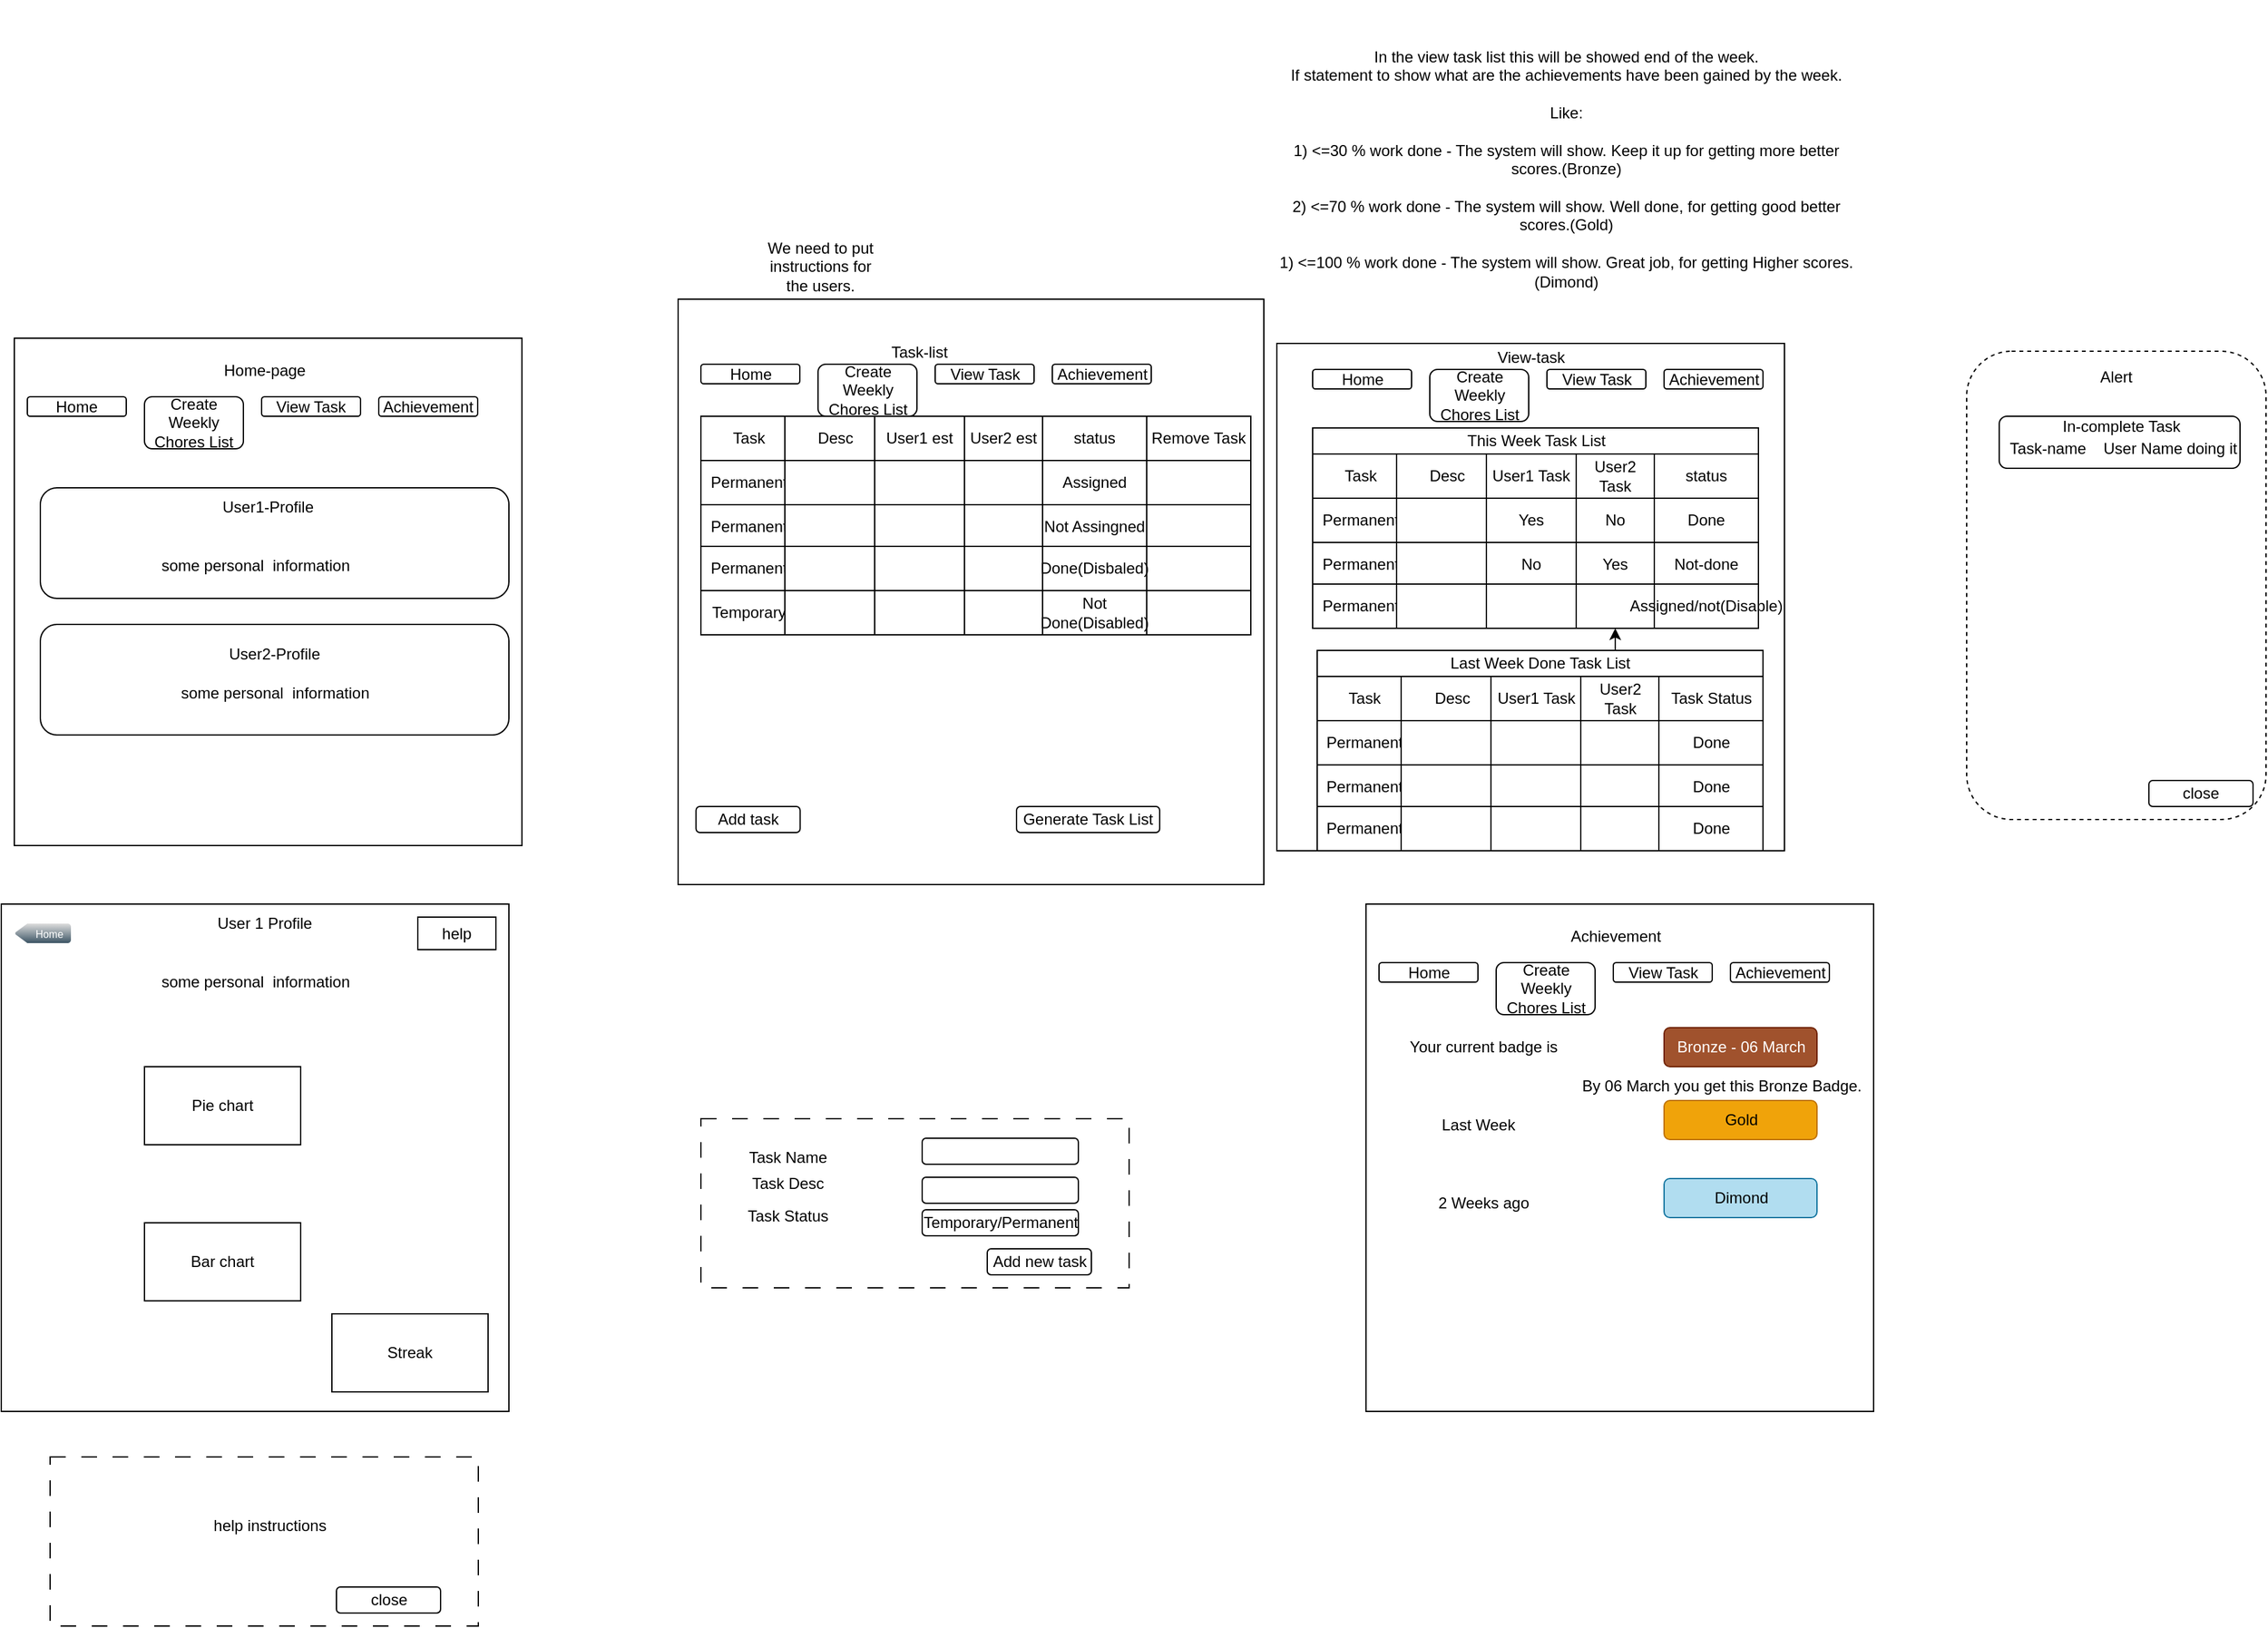 <mxfile version="21.0.4" type="device"><diagram name="Page-1" id="3wJAoWSOx6QYY3Pvcc9u"><mxGraphModel dx="588" dy="1558" grid="1" gridSize="10" guides="1" tooltips="1" connect="1" arrows="1" fold="1" page="1" pageScale="1" pageWidth="827" pageHeight="1169" math="0" shadow="0"><root><mxCell id="0"/><mxCell id="1" parent="0"/><mxCell id="VqaUVUZdWkBCZ70Wt7m--1" value="" style="whiteSpace=wrap;html=1;aspect=fixed;fontStyle=1" parent="1" vertex="1"><mxGeometry x="160" y="120" width="390" height="390" as="geometry"/></mxCell><mxCell id="VqaUVUZdWkBCZ70Wt7m--2" value="" style="whiteSpace=wrap;html=1;aspect=fixed;" parent="1" vertex="1"><mxGeometry x="670" y="90" width="450" height="450" as="geometry"/></mxCell><mxCell id="VqaUVUZdWkBCZ70Wt7m--3" value="Home-page" style="text;html=1;strokeColor=none;fillColor=none;align=center;verticalAlign=middle;whiteSpace=wrap;rounded=0;" parent="1" vertex="1"><mxGeometry x="304.5" y="130" width="95" height="30" as="geometry"/></mxCell><mxCell id="VqaUVUZdWkBCZ70Wt7m--4" value="Task-list" style="text;html=1;strokeColor=none;fillColor=none;align=center;verticalAlign=middle;whiteSpace=wrap;rounded=0;" parent="1" vertex="1"><mxGeometry x="807.5" y="116" width="95" height="30" as="geometry"/></mxCell><mxCell id="VqaUVUZdWkBCZ70Wt7m--6" value="Task" style="rounded=0;whiteSpace=wrap;html=1;" parent="1" vertex="1"><mxGeometry x="687.5" y="180" width="72.5" height="34" as="geometry"/></mxCell><mxCell id="VqaUVUZdWkBCZ70Wt7m--8" value="Desc" style="rounded=0;whiteSpace=wrap;html=1;" parent="1" vertex="1"><mxGeometry x="752" y="180" width="78" height="34" as="geometry"/></mxCell><mxCell id="VqaUVUZdWkBCZ70Wt7m--9" value="User1 est" style="rounded=0;whiteSpace=wrap;html=1;" parent="1" vertex="1"><mxGeometry x="821" y="180" width="69" height="34" as="geometry"/></mxCell><mxCell id="VqaUVUZdWkBCZ70Wt7m--10" value="User2 est" style="rounded=0;whiteSpace=wrap;html=1;" parent="1" vertex="1"><mxGeometry x="890" y="180" width="60" height="34" as="geometry"/></mxCell><mxCell id="VqaUVUZdWkBCZ70Wt7m--11" value="Remove Task" style="rounded=0;whiteSpace=wrap;html=1;" parent="1" vertex="1"><mxGeometry x="1030" y="180" width="80" height="34" as="geometry"/></mxCell><mxCell id="VqaUVUZdWkBCZ70Wt7m--13" value="Permanent" style="rounded=0;whiteSpace=wrap;html=1;" parent="1" vertex="1"><mxGeometry x="687.5" y="214" width="72.5" height="34" as="geometry"/></mxCell><mxCell id="VqaUVUZdWkBCZ70Wt7m--14" value="" style="rounded=0;whiteSpace=wrap;html=1;" parent="1" vertex="1"><mxGeometry x="752" y="214" width="78" height="34" as="geometry"/></mxCell><mxCell id="VqaUVUZdWkBCZ70Wt7m--15" value="" style="rounded=0;whiteSpace=wrap;html=1;" parent="1" vertex="1"><mxGeometry x="821" y="214" width="69" height="34" as="geometry"/></mxCell><mxCell id="VqaUVUZdWkBCZ70Wt7m--16" value="" style="rounded=0;whiteSpace=wrap;html=1;" parent="1" vertex="1"><mxGeometry x="890" y="214" width="60" height="34" as="geometry"/></mxCell><mxCell id="VqaUVUZdWkBCZ70Wt7m--17" value="" style="rounded=0;whiteSpace=wrap;html=1;" parent="1" vertex="1"><mxGeometry x="1030" y="214" width="80" height="34" as="geometry"/></mxCell><mxCell id="VqaUVUZdWkBCZ70Wt7m--18" value="Permanent" style="rounded=0;whiteSpace=wrap;html=1;" parent="1" vertex="1"><mxGeometry x="687.5" y="248" width="72.5" height="34" as="geometry"/></mxCell><mxCell id="VqaUVUZdWkBCZ70Wt7m--19" value="" style="rounded=0;whiteSpace=wrap;html=1;" parent="1" vertex="1"><mxGeometry x="752" y="248" width="78" height="34" as="geometry"/></mxCell><mxCell id="VqaUVUZdWkBCZ70Wt7m--20" value="" style="rounded=0;whiteSpace=wrap;html=1;" parent="1" vertex="1"><mxGeometry x="821" y="248" width="69" height="34" as="geometry"/></mxCell><mxCell id="VqaUVUZdWkBCZ70Wt7m--21" value="" style="rounded=0;whiteSpace=wrap;html=1;" parent="1" vertex="1"><mxGeometry x="890" y="248" width="60" height="34" as="geometry"/></mxCell><mxCell id="VqaUVUZdWkBCZ70Wt7m--22" value="" style="rounded=0;whiteSpace=wrap;html=1;" parent="1" vertex="1"><mxGeometry x="1030" y="248" width="80" height="34" as="geometry"/></mxCell><mxCell id="VqaUVUZdWkBCZ70Wt7m--23" value="Permanent" style="rounded=0;whiteSpace=wrap;html=1;" parent="1" vertex="1"><mxGeometry x="687.5" y="280" width="72.5" height="34" as="geometry"/></mxCell><mxCell id="VqaUVUZdWkBCZ70Wt7m--24" value="" style="rounded=0;whiteSpace=wrap;html=1;" parent="1" vertex="1"><mxGeometry x="752" y="280" width="78" height="34" as="geometry"/></mxCell><mxCell id="VqaUVUZdWkBCZ70Wt7m--25" value="" style="rounded=0;whiteSpace=wrap;html=1;" parent="1" vertex="1"><mxGeometry x="821" y="280" width="69" height="34" as="geometry"/></mxCell><mxCell id="VqaUVUZdWkBCZ70Wt7m--26" value="" style="rounded=0;whiteSpace=wrap;html=1;" parent="1" vertex="1"><mxGeometry x="890" y="280" width="60" height="34" as="geometry"/></mxCell><mxCell id="VqaUVUZdWkBCZ70Wt7m--27" value="" style="rounded=0;whiteSpace=wrap;html=1;" parent="1" vertex="1"><mxGeometry x="1030" y="280" width="80" height="34" as="geometry"/></mxCell><mxCell id="VqaUVUZdWkBCZ70Wt7m--28" value="" style="shape=image;html=1;verticalAlign=top;verticalLabelPosition=bottom;labelBackgroundColor=#ffffff;imageAspect=0;aspect=fixed;image=https://cdn4.iconfinder.com/data/icons/essentials-74/24/013_-_Trash-128.png" parent="1" vertex="1"><mxGeometry x="1056" y="217" width="28" height="28" as="geometry"/></mxCell><mxCell id="VqaUVUZdWkBCZ70Wt7m--29" value="Add task" style="rounded=1;whiteSpace=wrap;html=1;" parent="1" vertex="1"><mxGeometry x="683.75" y="480" width="80" height="20" as="geometry"/></mxCell><mxCell id="VqaUVUZdWkBCZ70Wt7m--37" value="" style="rounded=0;whiteSpace=wrap;html=1;dashed=1;dashPattern=12 12;" parent="1" vertex="1"><mxGeometry x="687.5" y="720" width="329" height="130" as="geometry"/></mxCell><mxCell id="VqaUVUZdWkBCZ70Wt7m--35" value="" style="rounded=1;whiteSpace=wrap;html=1;" parent="1" vertex="1"><mxGeometry x="857.5" y="765" width="120" height="20" as="geometry"/></mxCell><mxCell id="VqaUVUZdWkBCZ70Wt7m--34" value="" style="rounded=1;whiteSpace=wrap;html=1;" parent="1" vertex="1"><mxGeometry x="857.5" y="735" width="120" height="20" as="geometry"/></mxCell><mxCell id="VqaUVUZdWkBCZ70Wt7m--32" value="Task Name" style="text;html=1;strokeColor=none;fillColor=none;align=center;verticalAlign=middle;whiteSpace=wrap;rounded=0;" parent="1" vertex="1"><mxGeometry x="697.5" y="735" width="112.5" height="30" as="geometry"/></mxCell><mxCell id="VqaUVUZdWkBCZ70Wt7m--36" value="Task Desc" style="text;html=1;strokeColor=none;fillColor=none;align=center;verticalAlign=middle;whiteSpace=wrap;rounded=0;" parent="1" vertex="1"><mxGeometry x="697.5" y="755" width="112.5" height="30" as="geometry"/></mxCell><mxCell id="VqaUVUZdWkBCZ70Wt7m--38" value="Add new task" style="rounded=1;whiteSpace=wrap;html=1;" parent="1" vertex="1"><mxGeometry x="907.5" y="820" width="80" height="20" as="geometry"/></mxCell><mxCell id="VqaUVUZdWkBCZ70Wt7m--39" value="Temporary" style="rounded=0;whiteSpace=wrap;html=1;" parent="1" vertex="1"><mxGeometry x="687.5" y="314" width="72.5" height="34" as="geometry"/></mxCell><mxCell id="VqaUVUZdWkBCZ70Wt7m--40" value="" style="rounded=0;whiteSpace=wrap;html=1;" parent="1" vertex="1"><mxGeometry x="752" y="314" width="78" height="34" as="geometry"/></mxCell><mxCell id="VqaUVUZdWkBCZ70Wt7m--41" value="" style="rounded=0;whiteSpace=wrap;html=1;" parent="1" vertex="1"><mxGeometry x="821" y="314" width="69" height="34" as="geometry"/></mxCell><mxCell id="VqaUVUZdWkBCZ70Wt7m--42" value="" style="rounded=0;whiteSpace=wrap;html=1;" parent="1" vertex="1"><mxGeometry x="890" y="314" width="60" height="34" as="geometry"/></mxCell><mxCell id="VqaUVUZdWkBCZ70Wt7m--43" value="" style="rounded=0;whiteSpace=wrap;html=1;" parent="1" vertex="1"><mxGeometry x="1030" y="314" width="80" height="34" as="geometry"/></mxCell><mxCell id="VqaUVUZdWkBCZ70Wt7m--44" value="Generate Task List" style="rounded=1;whiteSpace=wrap;html=1;" parent="1" vertex="1"><mxGeometry x="930" y="480" width="110" height="20" as="geometry"/></mxCell><mxCell id="VqaUVUZdWkBCZ70Wt7m--47" value="Home" style="rounded=1;whiteSpace=wrap;html=1;" parent="1" vertex="1"><mxGeometry x="170" y="165" width="76" height="15" as="geometry"/></mxCell><mxCell id="VqaUVUZdWkBCZ70Wt7m--48" value="Create Weekly Chores List" style="rounded=1;whiteSpace=wrap;html=1;" parent="1" vertex="1"><mxGeometry x="260" y="165" width="76" height="40" as="geometry"/></mxCell><mxCell id="VqaUVUZdWkBCZ70Wt7m--49" value="View Task" style="rounded=1;whiteSpace=wrap;html=1;" parent="1" vertex="1"><mxGeometry x="350" y="165" width="76" height="15" as="geometry"/></mxCell><mxCell id="VqaUVUZdWkBCZ70Wt7m--50" value="Achievement" style="rounded=1;whiteSpace=wrap;html=1;" parent="1" vertex="1"><mxGeometry x="440" y="165" width="76" height="15" as="geometry"/></mxCell><mxCell id="VqaUVUZdWkBCZ70Wt7m--52" value="Home" style="rounded=1;whiteSpace=wrap;html=1;" parent="1" vertex="1"><mxGeometry x="687.5" y="140" width="76" height="15" as="geometry"/></mxCell><mxCell id="VqaUVUZdWkBCZ70Wt7m--53" value="Create Weekly Chores List" style="rounded=1;whiteSpace=wrap;html=1;" parent="1" vertex="1"><mxGeometry x="777.5" y="140" width="76" height="40" as="geometry"/></mxCell><mxCell id="VqaUVUZdWkBCZ70Wt7m--54" value="View Task" style="rounded=1;whiteSpace=wrap;html=1;" parent="1" vertex="1"><mxGeometry x="867.5" y="140" width="76" height="15" as="geometry"/></mxCell><mxCell id="VqaUVUZdWkBCZ70Wt7m--55" value="Achievement" style="rounded=1;whiteSpace=wrap;html=1;" parent="1" vertex="1"><mxGeometry x="957.5" y="140" width="76" height="15" as="geometry"/></mxCell><mxCell id="VqaUVUZdWkBCZ70Wt7m--56" value="Task Status" style="text;html=1;strokeColor=none;fillColor=none;align=center;verticalAlign=middle;whiteSpace=wrap;rounded=0;" parent="1" vertex="1"><mxGeometry x="697.5" y="780" width="112.5" height="30" as="geometry"/></mxCell><mxCell id="VqaUVUZdWkBCZ70Wt7m--57" value="Temporary/Permanent" style="rounded=1;whiteSpace=wrap;html=1;" parent="1" vertex="1"><mxGeometry x="857.5" y="790" width="120" height="20" as="geometry"/></mxCell><mxCell id="VqaUVUZdWkBCZ70Wt7m--58" value="" style="rounded=1;whiteSpace=wrap;html=1;" parent="1" vertex="1"><mxGeometry x="180" y="235" width="360" height="85" as="geometry"/></mxCell><mxCell id="VqaUVUZdWkBCZ70Wt7m--59" value="User1-Profile" style="text;html=1;strokeColor=none;fillColor=none;align=center;verticalAlign=middle;whiteSpace=wrap;rounded=0;" parent="1" vertex="1"><mxGeometry x="311" y="235" width="88" height="30" as="geometry"/></mxCell><mxCell id="VqaUVUZdWkBCZ70Wt7m--60" value="" style="rounded=1;whiteSpace=wrap;html=1;" parent="1" vertex="1"><mxGeometry x="180" y="340" width="360" height="85" as="geometry"/></mxCell><mxCell id="VqaUVUZdWkBCZ70Wt7m--61" value="User2-Profile" style="text;html=1;strokeColor=none;fillColor=none;align=center;verticalAlign=middle;whiteSpace=wrap;rounded=0;" parent="1" vertex="1"><mxGeometry x="316" y="348" width="88" height="30" as="geometry"/></mxCell><mxCell id="VqaUVUZdWkBCZ70Wt7m--62" value="some personal&amp;nbsp; information" style="text;html=1;strokeColor=none;fillColor=none;align=center;verticalAlign=middle;whiteSpace=wrap;rounded=0;" parent="1" vertex="1"><mxGeometry x="251" y="280" width="189" height="30" as="geometry"/></mxCell><mxCell id="VqaUVUZdWkBCZ70Wt7m--63" value="some personal&amp;nbsp; information" style="text;html=1;strokeColor=none;fillColor=none;align=center;verticalAlign=middle;whiteSpace=wrap;rounded=0;" parent="1" vertex="1"><mxGeometry x="265.5" y="378" width="189" height="30" as="geometry"/></mxCell><mxCell id="VqaUVUZdWkBCZ70Wt7m--65" value="" style="whiteSpace=wrap;html=1;aspect=fixed;" parent="1" vertex="1"><mxGeometry x="150" y="555" width="390" height="390" as="geometry"/></mxCell><mxCell id="VqaUVUZdWkBCZ70Wt7m--66" value="User 1 Profile" style="text;html=1;strokeColor=none;fillColor=none;align=center;verticalAlign=middle;whiteSpace=wrap;rounded=0;" parent="1" vertex="1"><mxGeometry x="304.5" y="555" width="95" height="30" as="geometry"/></mxCell><mxCell id="VqaUVUZdWkBCZ70Wt7m--67" value="Home" style="strokeWidth=1;html=1;shadow=0;dashed=0;shape=mxgraph.ios.iButtonBack;strokeColor=#444444;fontColor=#ffffff;buttonText=;fontSize=8;fillColor=#dddddd;fillColor2=#3D5565;spacingLeft=10;whiteSpace=wrap;align=center;sketch=0;" parent="1" vertex="1"><mxGeometry x="160" y="570" width="43.5" height="15" as="geometry"/></mxCell><mxCell id="VqaUVUZdWkBCZ70Wt7m--69" value="some personal&amp;nbsp; information" style="text;html=1;strokeColor=none;fillColor=none;align=center;verticalAlign=middle;whiteSpace=wrap;rounded=0;" parent="1" vertex="1"><mxGeometry x="251" y="600" width="189" height="30" as="geometry"/></mxCell><mxCell id="VqaUVUZdWkBCZ70Wt7m--70" value="Pie chart" style="rounded=0;whiteSpace=wrap;html=1;" parent="1" vertex="1"><mxGeometry x="260" y="680" width="120" height="60" as="geometry"/></mxCell><mxCell id="VqaUVUZdWkBCZ70Wt7m--71" value="Bar chart" style="rounded=0;whiteSpace=wrap;html=1;" parent="1" vertex="1"><mxGeometry x="260" y="800" width="120" height="60" as="geometry"/></mxCell><mxCell id="VqaUVUZdWkBCZ70Wt7m--72" value="" style="rounded=0;whiteSpace=wrap;html=1;dashed=1;dashPattern=12 12;" parent="1" vertex="1"><mxGeometry x="187.5" y="980" width="329" height="130" as="geometry"/></mxCell><mxCell id="VqaUVUZdWkBCZ70Wt7m--75" value="help instructions" style="text;html=1;strokeColor=none;fillColor=none;align=center;verticalAlign=middle;whiteSpace=wrap;rounded=0;" parent="1" vertex="1"><mxGeometry x="197.5" y="995" width="317.25" height="75" as="geometry"/></mxCell><mxCell id="VqaUVUZdWkBCZ70Wt7m--77" value="close" style="rounded=1;whiteSpace=wrap;html=1;" parent="1" vertex="1"><mxGeometry x="407.5" y="1080" width="80" height="20" as="geometry"/></mxCell><mxCell id="VqaUVUZdWkBCZ70Wt7m--81" value="help" style="rounded=0;whiteSpace=wrap;html=1;" parent="1" vertex="1"><mxGeometry x="470" y="565" width="60" height="25" as="geometry"/></mxCell><mxCell id="VqaUVUZdWkBCZ70Wt7m--82" value="" style="whiteSpace=wrap;html=1;aspect=fixed;" parent="1" vertex="1"><mxGeometry x="1130" y="124" width="390" height="390" as="geometry"/></mxCell><mxCell id="VqaUVUZdWkBCZ70Wt7m--83" value="View-task" style="text;html=1;strokeColor=none;fillColor=none;align=center;verticalAlign=middle;whiteSpace=wrap;rounded=0;" parent="1" vertex="1"><mxGeometry x="1277.5" y="120" width="95" height="30" as="geometry"/></mxCell><mxCell id="VqaUVUZdWkBCZ70Wt7m--84" value="Task" style="rounded=0;whiteSpace=wrap;html=1;" parent="1" vertex="1"><mxGeometry x="1157.5" y="209" width="72.5" height="34" as="geometry"/></mxCell><mxCell id="VqaUVUZdWkBCZ70Wt7m--85" value="Desc" style="rounded=0;whiteSpace=wrap;html=1;" parent="1" vertex="1"><mxGeometry x="1222" y="209" width="78" height="34" as="geometry"/></mxCell><mxCell id="VqaUVUZdWkBCZ70Wt7m--86" value="User1 Task" style="rounded=0;whiteSpace=wrap;html=1;" parent="1" vertex="1"><mxGeometry x="1291" y="209" width="69" height="34" as="geometry"/></mxCell><mxCell id="VqaUVUZdWkBCZ70Wt7m--87" value="User2 Task" style="rounded=0;whiteSpace=wrap;html=1;" parent="1" vertex="1"><mxGeometry x="1360" y="209" width="60" height="34" as="geometry"/></mxCell><mxCell id="VqaUVUZdWkBCZ70Wt7m--88" value="status" style="rounded=0;whiteSpace=wrap;html=1;" parent="1" vertex="1"><mxGeometry x="1420" y="209" width="80" height="34" as="geometry"/></mxCell><mxCell id="VqaUVUZdWkBCZ70Wt7m--89" value="Permanent" style="rounded=0;whiteSpace=wrap;html=1;" parent="1" vertex="1"><mxGeometry x="1157.5" y="243" width="72.5" height="34" as="geometry"/></mxCell><mxCell id="VqaUVUZdWkBCZ70Wt7m--90" value="" style="rounded=0;whiteSpace=wrap;html=1;" parent="1" vertex="1"><mxGeometry x="1222" y="243" width="78" height="34" as="geometry"/></mxCell><mxCell id="VqaUVUZdWkBCZ70Wt7m--91" value="Yes" style="rounded=0;whiteSpace=wrap;html=1;" parent="1" vertex="1"><mxGeometry x="1291" y="243" width="69" height="34" as="geometry"/></mxCell><mxCell id="VqaUVUZdWkBCZ70Wt7m--92" value="No" style="rounded=0;whiteSpace=wrap;html=1;" parent="1" vertex="1"><mxGeometry x="1360" y="243" width="60" height="34" as="geometry"/></mxCell><mxCell id="VqaUVUZdWkBCZ70Wt7m--93" value="Done" style="rounded=0;whiteSpace=wrap;html=1;" parent="1" vertex="1"><mxGeometry x="1420" y="243" width="80" height="34" as="geometry"/></mxCell><mxCell id="VqaUVUZdWkBCZ70Wt7m--94" value="Permanent" style="rounded=0;whiteSpace=wrap;html=1;" parent="1" vertex="1"><mxGeometry x="1157.5" y="277" width="72.5" height="34" as="geometry"/></mxCell><mxCell id="VqaUVUZdWkBCZ70Wt7m--95" value="" style="rounded=0;whiteSpace=wrap;html=1;" parent="1" vertex="1"><mxGeometry x="1222" y="277" width="78" height="34" as="geometry"/></mxCell><mxCell id="VqaUVUZdWkBCZ70Wt7m--96" value="No" style="rounded=0;whiteSpace=wrap;html=1;" parent="1" vertex="1"><mxGeometry x="1291" y="277" width="69" height="34" as="geometry"/></mxCell><mxCell id="VqaUVUZdWkBCZ70Wt7m--97" value="Yes" style="rounded=0;whiteSpace=wrap;html=1;" parent="1" vertex="1"><mxGeometry x="1360" y="277" width="60" height="34" as="geometry"/></mxCell><mxCell id="VqaUVUZdWkBCZ70Wt7m--98" value="Not-done" style="rounded=0;whiteSpace=wrap;html=1;" parent="1" vertex="1"><mxGeometry x="1420" y="277" width="80" height="34" as="geometry"/></mxCell><mxCell id="VqaUVUZdWkBCZ70Wt7m--99" value="Permanent" style="rounded=0;whiteSpace=wrap;html=1;" parent="1" vertex="1"><mxGeometry x="1157.5" y="309" width="72.5" height="34" as="geometry"/></mxCell><mxCell id="VqaUVUZdWkBCZ70Wt7m--100" value="" style="rounded=0;whiteSpace=wrap;html=1;" parent="1" vertex="1"><mxGeometry x="1222" y="309" width="78" height="34" as="geometry"/></mxCell><mxCell id="VqaUVUZdWkBCZ70Wt7m--101" value="" style="rounded=0;whiteSpace=wrap;html=1;" parent="1" vertex="1"><mxGeometry x="1291" y="309" width="69" height="34" as="geometry"/></mxCell><mxCell id="VqaUVUZdWkBCZ70Wt7m--102" value="" style="rounded=0;whiteSpace=wrap;html=1;" parent="1" vertex="1"><mxGeometry x="1360" y="309" width="60" height="34" as="geometry"/></mxCell><mxCell id="VqaUVUZdWkBCZ70Wt7m--103" value="Assigned/not(Disable)" style="rounded=0;whiteSpace=wrap;html=1;" parent="1" vertex="1"><mxGeometry x="1420" y="309" width="80" height="34" as="geometry"/></mxCell><mxCell id="VqaUVUZdWkBCZ70Wt7m--112" value="Home" style="rounded=1;whiteSpace=wrap;html=1;" parent="1" vertex="1"><mxGeometry x="1157.5" y="144" width="76" height="15" as="geometry"/></mxCell><mxCell id="VqaUVUZdWkBCZ70Wt7m--113" value="Create Weekly Chores List" style="rounded=1;whiteSpace=wrap;html=1;" parent="1" vertex="1"><mxGeometry x="1247.5" y="144" width="76" height="40" as="geometry"/></mxCell><mxCell id="VqaUVUZdWkBCZ70Wt7m--114" value="View Task" style="rounded=1;whiteSpace=wrap;html=1;" parent="1" vertex="1"><mxGeometry x="1337.5" y="144" width="76" height="15" as="geometry"/></mxCell><mxCell id="VqaUVUZdWkBCZ70Wt7m--115" value="Achievement" style="rounded=1;whiteSpace=wrap;html=1;" parent="1" vertex="1"><mxGeometry x="1427.5" y="144" width="76" height="15" as="geometry"/></mxCell><mxCell id="VqaUVUZdWkBCZ70Wt7m--116" value="" style="shape=image;html=1;verticalAlign=top;verticalLabelPosition=bottom;labelBackgroundColor=#ffffff;imageAspect=0;aspect=fixed;image=https://cdn4.iconfinder.com/data/icons/48-bubbles/48/43.Bell-128.png" parent="1" vertex="1"><mxGeometry x="1500" y="127.25" width="15.5" height="15.5" as="geometry"/></mxCell><mxCell id="VqaUVUZdWkBCZ70Wt7m--117" value="This Week Task List" style="rounded=0;whiteSpace=wrap;html=1;" parent="1" vertex="1"><mxGeometry x="1157.5" y="189" width="342.5" height="20" as="geometry"/></mxCell><mxCell id="VqaUVUZdWkBCZ70Wt7m--118" value="Task" style="rounded=0;whiteSpace=wrap;html=1;" parent="1" vertex="1"><mxGeometry x="1161" y="380" width="72.5" height="34" as="geometry"/></mxCell><mxCell id="VqaUVUZdWkBCZ70Wt7m--119" value="Desc" style="rounded=0;whiteSpace=wrap;html=1;" parent="1" vertex="1"><mxGeometry x="1225.5" y="380" width="78" height="34" as="geometry"/></mxCell><mxCell id="VqaUVUZdWkBCZ70Wt7m--139" value="" style="edgeStyle=orthogonalEdgeStyle;rounded=0;orthogonalLoop=1;jettySize=auto;html=1;" parent="1" source="VqaUVUZdWkBCZ70Wt7m--120" target="VqaUVUZdWkBCZ70Wt7m--102" edge="1"><mxGeometry relative="1" as="geometry"/></mxCell><mxCell id="VqaUVUZdWkBCZ70Wt7m--120" value="User1 Task" style="rounded=0;whiteSpace=wrap;html=1;" parent="1" vertex="1"><mxGeometry x="1294.5" y="380" width="69" height="34" as="geometry"/></mxCell><mxCell id="VqaUVUZdWkBCZ70Wt7m--121" value="User2 Task" style="rounded=0;whiteSpace=wrap;html=1;" parent="1" vertex="1"><mxGeometry x="1363.5" y="380" width="60" height="34" as="geometry"/></mxCell><mxCell id="VqaUVUZdWkBCZ70Wt7m--122" value="Task Status" style="rounded=0;whiteSpace=wrap;html=1;" parent="1" vertex="1"><mxGeometry x="1423.5" y="380" width="80" height="34" as="geometry"/></mxCell><mxCell id="VqaUVUZdWkBCZ70Wt7m--123" value="Permanent" style="rounded=0;whiteSpace=wrap;html=1;" parent="1" vertex="1"><mxGeometry x="1161" y="414" width="72.5" height="34" as="geometry"/></mxCell><mxCell id="VqaUVUZdWkBCZ70Wt7m--124" value="" style="rounded=0;whiteSpace=wrap;html=1;" parent="1" vertex="1"><mxGeometry x="1225.5" y="414" width="78" height="34" as="geometry"/></mxCell><mxCell id="VqaUVUZdWkBCZ70Wt7m--125" value="" style="rounded=0;whiteSpace=wrap;html=1;" parent="1" vertex="1"><mxGeometry x="1294.5" y="414" width="69" height="34" as="geometry"/></mxCell><mxCell id="VqaUVUZdWkBCZ70Wt7m--126" value="" style="rounded=0;whiteSpace=wrap;html=1;" parent="1" vertex="1"><mxGeometry x="1363.5" y="414" width="60" height="34" as="geometry"/></mxCell><mxCell id="VqaUVUZdWkBCZ70Wt7m--127" value="Done" style="rounded=0;whiteSpace=wrap;html=1;" parent="1" vertex="1"><mxGeometry x="1423.5" y="414" width="80" height="34" as="geometry"/></mxCell><mxCell id="VqaUVUZdWkBCZ70Wt7m--128" value="Permanent" style="rounded=0;whiteSpace=wrap;html=1;" parent="1" vertex="1"><mxGeometry x="1161" y="448" width="72.5" height="34" as="geometry"/></mxCell><mxCell id="VqaUVUZdWkBCZ70Wt7m--129" value="" style="rounded=0;whiteSpace=wrap;html=1;" parent="1" vertex="1"><mxGeometry x="1225.5" y="448" width="78" height="34" as="geometry"/></mxCell><mxCell id="VqaUVUZdWkBCZ70Wt7m--130" value="" style="rounded=0;whiteSpace=wrap;html=1;" parent="1" vertex="1"><mxGeometry x="1294.5" y="448" width="69" height="34" as="geometry"/></mxCell><mxCell id="VqaUVUZdWkBCZ70Wt7m--131" value="" style="rounded=0;whiteSpace=wrap;html=1;" parent="1" vertex="1"><mxGeometry x="1363.5" y="448" width="60" height="34" as="geometry"/></mxCell><mxCell id="VqaUVUZdWkBCZ70Wt7m--132" value="Done" style="rounded=0;whiteSpace=wrap;html=1;" parent="1" vertex="1"><mxGeometry x="1423.5" y="448" width="80" height="34" as="geometry"/></mxCell><mxCell id="VqaUVUZdWkBCZ70Wt7m--133" value="Permanent" style="rounded=0;whiteSpace=wrap;html=1;" parent="1" vertex="1"><mxGeometry x="1161" y="480" width="72.5" height="34" as="geometry"/></mxCell><mxCell id="VqaUVUZdWkBCZ70Wt7m--134" value="" style="rounded=0;whiteSpace=wrap;html=1;" parent="1" vertex="1"><mxGeometry x="1225.5" y="480" width="78" height="34" as="geometry"/></mxCell><mxCell id="VqaUVUZdWkBCZ70Wt7m--135" value="" style="rounded=0;whiteSpace=wrap;html=1;" parent="1" vertex="1"><mxGeometry x="1294.5" y="480" width="69" height="34" as="geometry"/></mxCell><mxCell id="VqaUVUZdWkBCZ70Wt7m--136" value="" style="rounded=0;whiteSpace=wrap;html=1;" parent="1" vertex="1"><mxGeometry x="1363.5" y="480" width="60" height="34" as="geometry"/></mxCell><mxCell id="VqaUVUZdWkBCZ70Wt7m--137" value="Done" style="rounded=0;whiteSpace=wrap;html=1;" parent="1" vertex="1"><mxGeometry x="1423.5" y="480" width="80" height="34" as="geometry"/></mxCell><mxCell id="VqaUVUZdWkBCZ70Wt7m--138" value="Last Week Done Task List" style="rounded=0;whiteSpace=wrap;html=1;" parent="1" vertex="1"><mxGeometry x="1161" y="360" width="342.5" height="20" as="geometry"/></mxCell><mxCell id="VqaUVUZdWkBCZ70Wt7m--141" value="" style="whiteSpace=wrap;html=1;aspect=fixed;fontStyle=1" parent="1" vertex="1"><mxGeometry x="1198.5" y="555" width="390" height="390" as="geometry"/></mxCell><mxCell id="VqaUVUZdWkBCZ70Wt7m--142" value="Achievement" style="text;html=1;strokeColor=none;fillColor=none;align=center;verticalAlign=middle;whiteSpace=wrap;rounded=0;" parent="1" vertex="1"><mxGeometry x="1343" y="565" width="95" height="30" as="geometry"/></mxCell><mxCell id="VqaUVUZdWkBCZ70Wt7m--143" value="Home" style="rounded=1;whiteSpace=wrap;html=1;" parent="1" vertex="1"><mxGeometry x="1208.5" y="600" width="76" height="15" as="geometry"/></mxCell><mxCell id="VqaUVUZdWkBCZ70Wt7m--144" value="Create Weekly Chores List" style="rounded=1;whiteSpace=wrap;html=1;" parent="1" vertex="1"><mxGeometry x="1298.5" y="600" width="76" height="40" as="geometry"/></mxCell><mxCell id="VqaUVUZdWkBCZ70Wt7m--145" value="View Task" style="rounded=1;whiteSpace=wrap;html=1;" parent="1" vertex="1"><mxGeometry x="1388.5" y="600" width="76" height="15" as="geometry"/></mxCell><mxCell id="VqaUVUZdWkBCZ70Wt7m--146" value="Achievement" style="rounded=1;whiteSpace=wrap;html=1;" parent="1" vertex="1"><mxGeometry x="1478.5" y="600" width="76" height="15" as="geometry"/></mxCell><mxCell id="VqaUVUZdWkBCZ70Wt7m--153" value="" style="rounded=1;whiteSpace=wrap;html=1;dashed=1;" parent="1" vertex="1"><mxGeometry x="1660" y="130" width="230" height="360" as="geometry"/></mxCell><mxCell id="VqaUVUZdWkBCZ70Wt7m--154" value="Alert" style="text;html=1;strokeColor=none;fillColor=none;align=center;verticalAlign=middle;whiteSpace=wrap;rounded=0;" parent="1" vertex="1"><mxGeometry x="1745" y="135" width="60" height="30" as="geometry"/></mxCell><mxCell id="VqaUVUZdWkBCZ70Wt7m--155" value="" style="rounded=1;whiteSpace=wrap;html=1;" parent="1" vertex="1"><mxGeometry x="1685" y="180" width="185" height="40" as="geometry"/></mxCell><mxCell id="VqaUVUZdWkBCZ70Wt7m--156" value="In-complete Task" style="text;html=1;strokeColor=none;fillColor=none;align=center;verticalAlign=middle;whiteSpace=wrap;rounded=0;" parent="1" vertex="1"><mxGeometry x="1724" y="173" width="110" height="30" as="geometry"/></mxCell><mxCell id="VqaUVUZdWkBCZ70Wt7m--157" value="Task-name" style="text;html=1;strokeColor=none;fillColor=none;align=center;verticalAlign=middle;whiteSpace=wrap;rounded=0;" parent="1" vertex="1"><mxGeometry x="1685" y="190" width="75" height="30" as="geometry"/></mxCell><mxCell id="VqaUVUZdWkBCZ70Wt7m--158" value="User Name doing it" style="text;html=1;strokeColor=none;fillColor=none;align=center;verticalAlign=middle;whiteSpace=wrap;rounded=0;" parent="1" vertex="1"><mxGeometry x="1764" y="190" width="105" height="30" as="geometry"/></mxCell><mxCell id="VqaUVUZdWkBCZ70Wt7m--159" value="close" style="rounded=1;whiteSpace=wrap;html=1;" parent="1" vertex="1"><mxGeometry x="1800" y="460" width="80" height="20" as="geometry"/></mxCell><mxCell id="VqaUVUZdWkBCZ70Wt7m--160" value="Streak" style="rounded=0;whiteSpace=wrap;html=1;" parent="1" vertex="1"><mxGeometry x="404" y="870" width="120" height="60" as="geometry"/></mxCell><mxCell id="XX2jFR_vDhJVu820eyDR-1" value="We need to put instructions for the users." style="text;html=1;strokeColor=none;fillColor=none;align=center;verticalAlign=middle;whiteSpace=wrap;rounded=0;" parent="1" vertex="1"><mxGeometry x="732" y="50" width="95" height="30" as="geometry"/></mxCell><mxCell id="XX2jFR_vDhJVu820eyDR-2" value="In the view task list this will be showed end of the week.&lt;br&gt;If statement to show what are the achievements have been gained by the week.&lt;br&gt;&lt;br&gt;Like:&lt;br&gt;&lt;br&gt;1) &amp;lt;=30 % work done - The system will show. Keep it up for getting more better scores.(Bronze)&lt;br&gt;&lt;br&gt;2) &amp;lt;=70 % work done - The system will show. Well done, for getting good better scores.(Gold)&lt;br&gt;&lt;br&gt;1) &amp;lt;=100 % work done - The system will show. Great job, for getting Higher scores.(Dimond)" style="text;html=1;strokeColor=none;fillColor=none;align=center;verticalAlign=middle;whiteSpace=wrap;rounded=0;" parent="1" vertex="1"><mxGeometry x="1130" y="-140" width="444.5" height="260" as="geometry"/></mxCell><mxCell id="XX2jFR_vDhJVu820eyDR-3" value="Your current badge is" style="text;html=1;strokeColor=none;fillColor=none;align=center;verticalAlign=middle;whiteSpace=wrap;rounded=0;" parent="1" vertex="1"><mxGeometry x="1198.5" y="650" width="180" height="30" as="geometry"/></mxCell><mxCell id="XX2jFR_vDhJVu820eyDR-4" value="Bronze - 06 March" style="rounded=1;whiteSpace=wrap;html=1;fillColor=#a0522d;fontColor=#ffffff;strokeColor=#6D1F00;" parent="1" vertex="1"><mxGeometry x="1427.5" y="650" width="117.5" height="30" as="geometry"/></mxCell><mxCell id="XX2jFR_vDhJVu820eyDR-5" value="Last Week" style="text;html=1;strokeColor=none;fillColor=none;align=center;verticalAlign=middle;whiteSpace=wrap;rounded=0;" parent="1" vertex="1"><mxGeometry x="1194.5" y="710" width="180" height="30" as="geometry"/></mxCell><mxCell id="XX2jFR_vDhJVu820eyDR-6" value="Gold" style="rounded=1;whiteSpace=wrap;html=1;fillColor=#f0a30a;fontColor=#000000;strokeColor=#BD7000;" parent="1" vertex="1"><mxGeometry x="1427.5" y="706" width="117.5" height="30" as="geometry"/></mxCell><mxCell id="XX2jFR_vDhJVu820eyDR-7" value="2 Weeks ago" style="text;html=1;strokeColor=none;fillColor=none;align=center;verticalAlign=middle;whiteSpace=wrap;rounded=0;" parent="1" vertex="1"><mxGeometry x="1198.5" y="770" width="180" height="30" as="geometry"/></mxCell><mxCell id="XX2jFR_vDhJVu820eyDR-8" value="Dimond" style="rounded=1;whiteSpace=wrap;html=1;fillColor=#b1ddf0;strokeColor=#10739e;" parent="1" vertex="1"><mxGeometry x="1427.5" y="766" width="117.5" height="30" as="geometry"/></mxCell><mxCell id="XX2jFR_vDhJVu820eyDR-9" value="By 06 March you get this Bronze Badge." style="text;html=1;strokeColor=none;fillColor=none;align=center;verticalAlign=middle;whiteSpace=wrap;rounded=0;" parent="1" vertex="1"><mxGeometry x="1360" y="680" width="223.75" height="30" as="geometry"/></mxCell><mxCell id="jNKQTwlEJxSlMww0d9lN-2" value="status" style="rounded=0;whiteSpace=wrap;html=1;" vertex="1" parent="1"><mxGeometry x="950" y="180" width="80" height="34" as="geometry"/></mxCell><mxCell id="jNKQTwlEJxSlMww0d9lN-3" value="Assigned" style="rounded=0;whiteSpace=wrap;html=1;" vertex="1" parent="1"><mxGeometry x="950" y="214" width="80" height="34" as="geometry"/></mxCell><mxCell id="jNKQTwlEJxSlMww0d9lN-4" value="Not Assingned" style="rounded=0;whiteSpace=wrap;html=1;" vertex="1" parent="1"><mxGeometry x="950" y="248" width="80" height="34" as="geometry"/></mxCell><mxCell id="jNKQTwlEJxSlMww0d9lN-5" value="Done(Disbaled)" style="rounded=0;whiteSpace=wrap;html=1;" vertex="1" parent="1"><mxGeometry x="950" y="280" width="80" height="34" as="geometry"/></mxCell><mxCell id="jNKQTwlEJxSlMww0d9lN-7" value="Not Done(Disabled)" style="rounded=0;whiteSpace=wrap;html=1;" vertex="1" parent="1"><mxGeometry x="950" y="314" width="80" height="34" as="geometry"/></mxCell></root></mxGraphModel></diagram></mxfile>